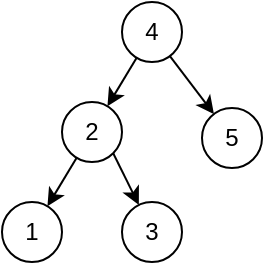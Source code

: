 <mxfile version="12.5.5" type="device"><diagram id="X1TrW_PWzWbdIqBortEs" name="Page-1"><mxGraphModel dx="213" dy="130" grid="1" gridSize="10" guides="1" tooltips="1" connect="1" arrows="1" fold="1" page="1" pageScale="1" pageWidth="850" pageHeight="1100" math="0" shadow="0"><root><mxCell id="0"/><mxCell id="1" parent="0"/><mxCell id="YNVsjbhenRAcUAz6xg-O-9" style="rounded=0;orthogonalLoop=1;jettySize=auto;html=1;" edge="1" parent="1" source="YNVsjbhenRAcUAz6xg-O-1" target="YNVsjbhenRAcUAz6xg-O-2"><mxGeometry relative="1" as="geometry"/></mxCell><mxCell id="YNVsjbhenRAcUAz6xg-O-10" style="edgeStyle=none;rounded=0;orthogonalLoop=1;jettySize=auto;html=1;" edge="1" parent="1" source="YNVsjbhenRAcUAz6xg-O-1" target="YNVsjbhenRAcUAz6xg-O-3"><mxGeometry relative="1" as="geometry"/></mxCell><mxCell id="YNVsjbhenRAcUAz6xg-O-1" value="4" style="ellipse;whiteSpace=wrap;html=1;aspect=fixed;" vertex="1" parent="1"><mxGeometry x="230" y="90" width="30" height="30" as="geometry"/></mxCell><mxCell id="YNVsjbhenRAcUAz6xg-O-11" style="edgeStyle=none;rounded=0;orthogonalLoop=1;jettySize=auto;html=1;" edge="1" parent="1" source="YNVsjbhenRAcUAz6xg-O-2" target="YNVsjbhenRAcUAz6xg-O-4"><mxGeometry relative="1" as="geometry"/></mxCell><mxCell id="YNVsjbhenRAcUAz6xg-O-13" style="edgeStyle=none;rounded=0;orthogonalLoop=1;jettySize=auto;html=1;exitX=1;exitY=1;exitDx=0;exitDy=0;" edge="1" parent="1" source="YNVsjbhenRAcUAz6xg-O-2" target="YNVsjbhenRAcUAz6xg-O-5"><mxGeometry relative="1" as="geometry"/></mxCell><mxCell id="YNVsjbhenRAcUAz6xg-O-2" value="2" style="ellipse;whiteSpace=wrap;html=1;aspect=fixed;" vertex="1" parent="1"><mxGeometry x="200" y="140" width="30" height="30" as="geometry"/></mxCell><mxCell id="YNVsjbhenRAcUAz6xg-O-3" value="5" style="ellipse;whiteSpace=wrap;html=1;aspect=fixed;" vertex="1" parent="1"><mxGeometry x="270" y="143" width="30" height="30" as="geometry"/></mxCell><mxCell id="YNVsjbhenRAcUAz6xg-O-4" value="1" style="ellipse;whiteSpace=wrap;html=1;aspect=fixed;" vertex="1" parent="1"><mxGeometry x="170" y="190" width="30" height="30" as="geometry"/></mxCell><mxCell id="YNVsjbhenRAcUAz6xg-O-5" value="3" style="ellipse;whiteSpace=wrap;html=1;aspect=fixed;" vertex="1" parent="1"><mxGeometry x="230" y="190" width="30" height="30" as="geometry"/></mxCell></root></mxGraphModel></diagram></mxfile>
